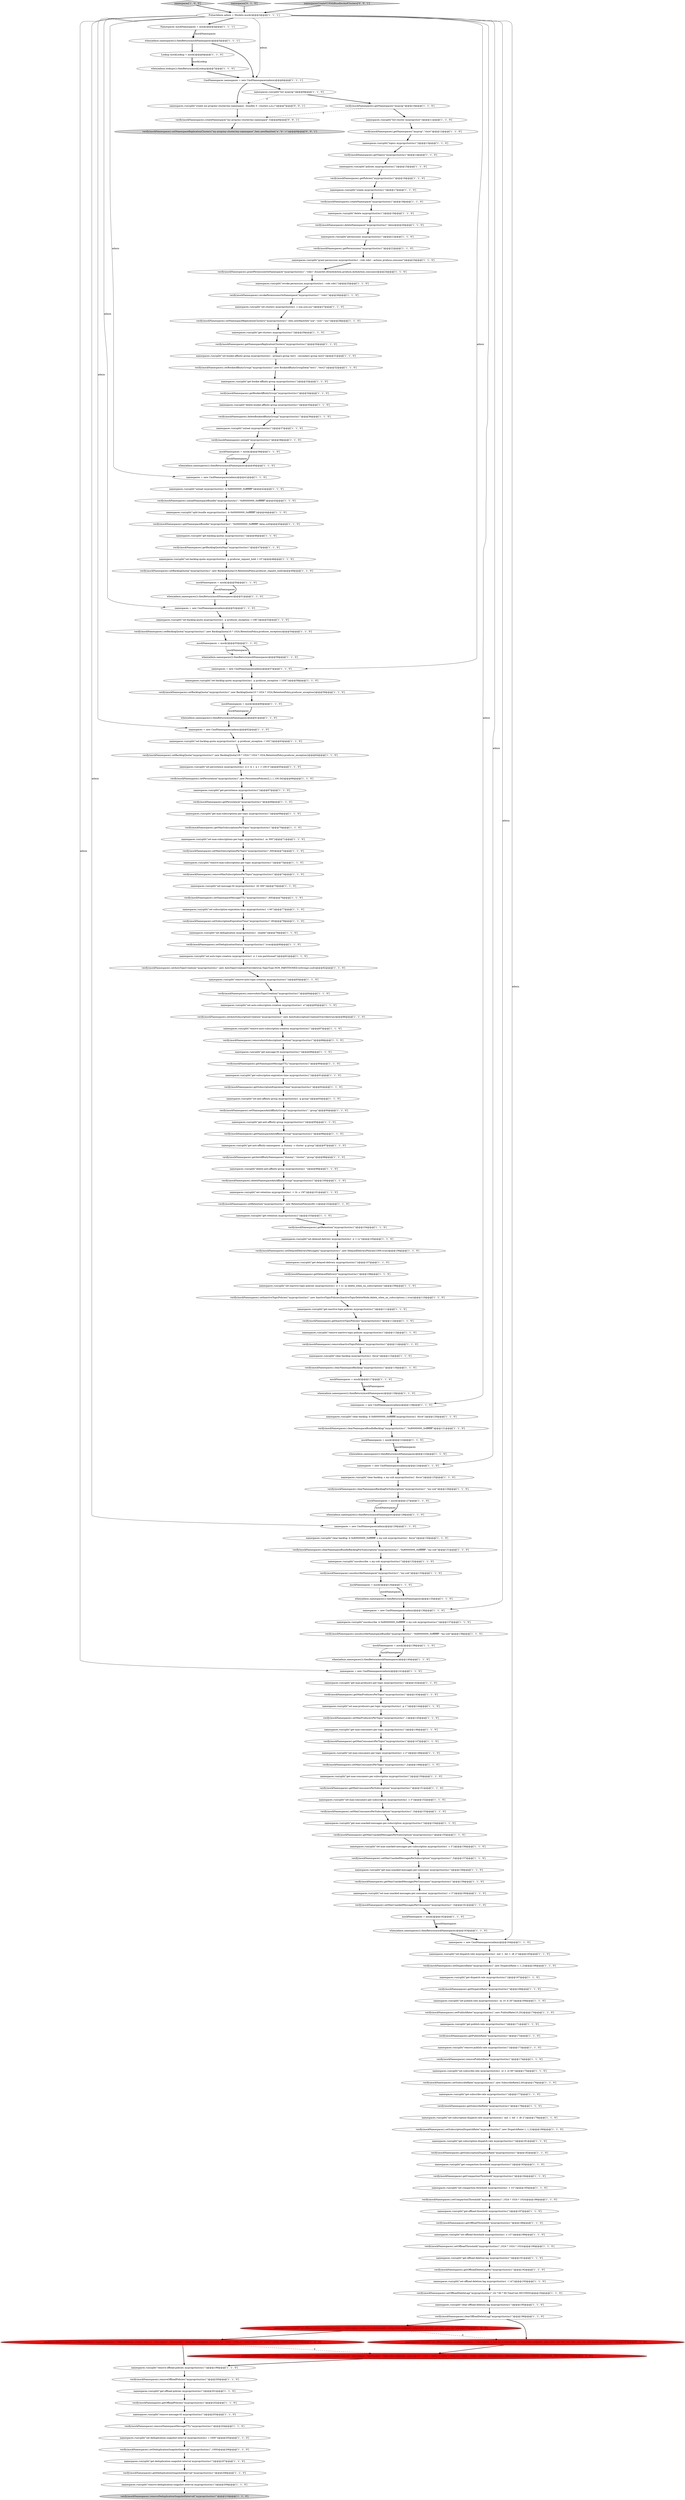 digraph {
39 [style = filled, label = "verify(mockNamespaces).deleteNamespaceAntiAffinityGroup(\"myprop/clust/ns1\")@@@100@@@['1', '1', '0']", fillcolor = white, shape = ellipse image = "AAA0AAABBB1BBB"];
192 [style = filled, label = "verify(mockNamespaces).setMaxUnackedMessagesPerSubscription(\"myprop/clust/ns1\",3)@@@157@@@['1', '1', '0']", fillcolor = white, shape = ellipse image = "AAA0AAABBB1BBB"];
88 [style = filled, label = "namespaces = new CmdNamespaces(admin)@@@62@@@['1', '1', '0']", fillcolor = white, shape = ellipse image = "AAA0AAABBB1BBB"];
92 [style = filled, label = "namespaces['1', '0', '0']", fillcolor = lightgray, shape = diamond image = "AAA0AAABBB1BBB"];
112 [style = filled, label = "verify(mockNamespaces).setMaxConsumersPerSubscription(\"myprop/clust/ns1\",3)@@@153@@@['1', '1', '0']", fillcolor = white, shape = ellipse image = "AAA0AAABBB1BBB"];
91 [style = filled, label = "namespaces.run(split(\"set-persistence myprop/clust/ns1 -e 2 -w 1 -a 1 -r 100.0\"))@@@65@@@['1', '1', '0']", fillcolor = white, shape = ellipse image = "AAA0AAABBB1BBB"];
56 [style = filled, label = "verify(mockNamespaces).getPersistence(\"myprop/clust/ns1\")@@@68@@@['1', '1', '0']", fillcolor = white, shape = ellipse image = "AAA0AAABBB1BBB"];
170 [style = filled, label = "namespaces.run(split(\"get-subscription-dispatch-rate myprop/clust/ns1\"))@@@181@@@['1', '1', '0']", fillcolor = white, shape = ellipse image = "AAA0AAABBB1BBB"];
128 [style = filled, label = "verify(mockNamespaces).setNamespaceMessageTTL(\"myprop/clust/ns1\",300)@@@76@@@['1', '1', '0']", fillcolor = white, shape = ellipse image = "AAA0AAABBB1BBB"];
52 [style = filled, label = "namespaces.run(split(\"get-subscription-expiration-time myprop/clust/ns1\"))@@@91@@@['1', '1', '0']", fillcolor = white, shape = ellipse image = "AAA0AAABBB1BBB"];
108 [style = filled, label = "namespaces.run(split(\"delete myprop/clust/ns1\"))@@@19@@@['1', '1', '0']", fillcolor = white, shape = ellipse image = "AAA0AAABBB1BBB"];
59 [style = filled, label = "when(admin.namespaces()).thenReturn(mockNamespaces)@@@123@@@['1', '1', '0']", fillcolor = white, shape = ellipse image = "AAA0AAABBB1BBB"];
136 [style = filled, label = "namespaces.run(split(\"set-bookie-affinity-group myprop/clust/ns1 --primary-group test1 --secondary-group test2\"))@@@31@@@['1', '1', '0']", fillcolor = white, shape = ellipse image = "AAA0AAABBB1BBB"];
148 [style = filled, label = "namespaces.run(split(\"get-bookie-affinity-group myprop/clust/ns1\"))@@@33@@@['1', '1', '0']", fillcolor = white, shape = ellipse image = "AAA0AAABBB1BBB"];
68 [style = filled, label = "verify(mockNamespaces).deleteBookieAffinityGroup(\"myprop/clust/ns1\")@@@36@@@['1', '1', '0']", fillcolor = white, shape = ellipse image = "AAA0AAABBB1BBB"];
72 [style = filled, label = "verify(mockNamespaces).setBacklogQuota(\"myprop/clust/ns1\",new BacklogQuota(10 * 1024,RetentionPolicy.producer_exception))@@@54@@@['1', '1', '0']", fillcolor = white, shape = ellipse image = "AAA0AAABBB1BBB"];
85 [style = filled, label = "verify(mockNamespaces).setBacklogQuota(\"myprop/clust/ns1\",new BacklogQuota(10 * 1024 * 1024,RetentionPolicy.producer_exception))@@@59@@@['1', '1', '0']", fillcolor = white, shape = ellipse image = "AAA0AAABBB1BBB"];
153 [style = filled, label = "verify(mockNamespaces).removeMaxSubscriptionsPerTopic(\"myprop/clust/ns1\")@@@74@@@['1', '1', '0']", fillcolor = white, shape = ellipse image = "AAA0AAABBB1BBB"];
33 [style = filled, label = "namespaces = new CmdNamespaces(admin)@@@136@@@['1', '1', '0']", fillcolor = white, shape = ellipse image = "AAA0AAABBB1BBB"];
171 [style = filled, label = "namespaces.run(split(\"get-compaction-threshold myprop/clust/ns1\"))@@@183@@@['1', '1', '0']", fillcolor = white, shape = ellipse image = "AAA0AAABBB1BBB"];
20 [style = filled, label = "verify(mockNamespaces).getOffloadDeleteLagMs(\"myprop/clust/ns1\")@@@192@@@['1', '1', '0']", fillcolor = white, shape = ellipse image = "AAA0AAABBB1BBB"];
172 [style = filled, label = "namespaces.run(split(\"get-max-unacked-messages-per-consumer myprop/clust/ns1\"))@@@158@@@['1', '1', '0']", fillcolor = white, shape = ellipse image = "AAA0AAABBB1BBB"];
54 [style = filled, label = "namespaces.run(split(\"set-backlog-quota myprop/clust/ns1 -p producer_exception -l 10G\"))@@@63@@@['1', '1', '0']", fillcolor = white, shape = ellipse image = "AAA0AAABBB1BBB"];
127 [style = filled, label = "verify(mockNamespaces).getBacklogQuotaMap(\"myprop/clust/ns1\")@@@47@@@['1', '1', '0']", fillcolor = white, shape = ellipse image = "AAA0AAABBB1BBB"];
102 [style = filled, label = "namespaces.run(split(\"topics myprop/clust/ns1\"))@@@13@@@['1', '1', '0']", fillcolor = white, shape = ellipse image = "AAA0AAABBB1BBB"];
116 [style = filled, label = "namespaces.run(split(\"remove-max-subscriptions-per-topic myprop/clust/ns1\"))@@@73@@@['1', '1', '0']", fillcolor = white, shape = ellipse image = "AAA0AAABBB1BBB"];
191 [style = filled, label = "verify(mockNamespaces).setAutoSubscriptionCreation(\"myprop/clust/ns1\",new AutoSubscriptionCreationOverride(true))@@@86@@@['1', '1', '0']", fillcolor = white, shape = ellipse image = "AAA0AAABBB1BBB"];
18 [style = filled, label = "namespaces.run(split(\"policies myprop/clust/ns1\"))@@@15@@@['1', '1', '0']", fillcolor = white, shape = ellipse image = "AAA0AAABBB1BBB"];
96 [style = filled, label = "namespaces.run(split(\"get-max-consumers-per-subscription myprop/clust/ns1\"))@@@150@@@['1', '1', '0']", fillcolor = white, shape = ellipse image = "AAA0AAABBB1BBB"];
5 [style = filled, label = "namespaces.run(split(\"list myprop\"))@@@9@@@['1', '1', '0']", fillcolor = white, shape = ellipse image = "AAA0AAABBB1BBB"];
35 [style = filled, label = "namespaces.run(split(\"get-retention myprop/clust/ns1\"))@@@103@@@['1', '1', '0']", fillcolor = white, shape = ellipse image = "AAA0AAABBB1BBB"];
36 [style = filled, label = "verify(mockNamespaces).getInactiveTopicPolicies(\"myprop/clust/ns1\")@@@112@@@['1', '1', '0']", fillcolor = white, shape = ellipse image = "AAA0AAABBB1BBB"];
202 [style = filled, label = "namespaces.run(split(\"set-subscription-dispatch-rate myprop/clust/ns1 -md -1 -bd -1 -dt 2\"))@@@179@@@['1', '1', '0']", fillcolor = white, shape = ellipse image = "AAA0AAABBB1BBB"];
27 [style = filled, label = "namespaces.run(split(\"remove-inactive-topic-policies myprop/clust/ns1\"))@@@113@@@['1', '1', '0']", fillcolor = white, shape = ellipse image = "AAA0AAABBB1BBB"];
83 [style = filled, label = "namespaces.run(split(\"get-anti-affinity-group myprop/clust/ns1\"))@@@95@@@['1', '1', '0']", fillcolor = white, shape = ellipse image = "AAA0AAABBB1BBB"];
124 [style = filled, label = "when(admin.namespaces()).thenReturn(mockNamespaces)@@@56@@@['1', '1', '0']", fillcolor = white, shape = ellipse image = "AAA0AAABBB1BBB"];
97 [style = filled, label = "namespaces.run(split(\"set-deduplication myprop/clust/ns1 --enable\"))@@@79@@@['1', '1', '0']", fillcolor = white, shape = ellipse image = "AAA0AAABBB1BBB"];
120 [style = filled, label = "namespaces.run(split(\"get-offload-deletion-lag myprop/clust/ns1\"))@@@191@@@['1', '1', '0']", fillcolor = white, shape = ellipse image = "AAA0AAABBB1BBB"];
129 [style = filled, label = "verify(mockNamespaces).removeInactiveTopicPolicies(\"myprop/clust/ns1\")@@@114@@@['1', '1', '0']", fillcolor = white, shape = ellipse image = "AAA0AAABBB1BBB"];
184 [style = filled, label = "verify(mockNamespaces).removeOffloadPolicies(\"myprop/clust/ns1\")@@@200@@@['1', '1', '0']", fillcolor = white, shape = ellipse image = "AAA0AAABBB1BBB"];
69 [style = filled, label = "verify(mockNamespaces).setSubscriptionExpirationTime(\"myprop/clust/ns1\",60)@@@78@@@['1', '1', '0']", fillcolor = white, shape = ellipse image = "AAA0AAABBB1BBB"];
90 [style = filled, label = "namespaces.run(split(\"get-clusters myprop/clust/ns1\"))@@@29@@@['1', '1', '0']", fillcolor = white, shape = ellipse image = "AAA0AAABBB1BBB"];
74 [style = filled, label = "namespaces.run(split(\"get-max-producers-per-topic myprop/clust/ns1\"))@@@142@@@['1', '1', '0']", fillcolor = white, shape = ellipse image = "AAA0AAABBB1BBB"];
13 [style = filled, label = "namespaces.run(split(\"remove-publish-rate myprop/clust/ns1\"))@@@173@@@['1', '1', '0']", fillcolor = white, shape = ellipse image = "AAA0AAABBB1BBB"];
179 [style = filled, label = "when(admin.namespaces()).thenReturn(mockNamespaces)@@@163@@@['1', '1', '0']", fillcolor = white, shape = ellipse image = "AAA0AAABBB1BBB"];
86 [style = filled, label = "verify(mockNamespaces).clearNamespaceBacklogForSubscription(\"myprop/clust/ns1\",\"my-sub\")@@@126@@@['1', '1', '0']", fillcolor = white, shape = ellipse image = "AAA0AAABBB1BBB"];
204 [style = filled, label = "mockNamespaces = mock()@@@134@@@['1', '1', '0']", fillcolor = white, shape = ellipse image = "AAA0AAABBB1BBB"];
77 [style = filled, label = "namespaces.run(split(\"set-max-consumers-per-subscription myprop/clust/ns1 -c 3\"))@@@152@@@['1', '1', '0']", fillcolor = white, shape = ellipse image = "AAA0AAABBB1BBB"];
178 [style = filled, label = "verify(mockNamespaces).removeDeduplicationSnapshotInterval(\"myprop/clust/ns1\")@@@210@@@['1', '1', '0']", fillcolor = lightgray, shape = ellipse image = "AAA0AAABBB1BBB"];
145 [style = filled, label = "namespaces.run(split(\"set-max-consumers-per-topic myprop/clust/ns1 -c 2\"))@@@148@@@['1', '1', '0']", fillcolor = white, shape = ellipse image = "AAA0AAABBB1BBB"];
198 [style = filled, label = "verify(mockNamespaces).setInactiveTopicPolicies(\"myprop/clust/ns1\",new InactiveTopicPolicies(InactiveTopicDeleteMode.delete_when_no_subscriptions,1,true))@@@110@@@['1', '1', '0']", fillcolor = white, shape = ellipse image = "AAA0AAABBB1BBB"];
45 [style = filled, label = "mockNamespaces = mock()@@@162@@@['1', '1', '0']", fillcolor = white, shape = ellipse image = "AAA0AAABBB1BBB"];
142 [style = filled, label = "verify(mockNamespaces).setBacklogQuota(\"myprop/clust/ns1\",new BacklogQuota(10l * 1024 * 1024 * 1024,RetentionPolicy.producer_exception))@@@64@@@['1', '1', '0']", fillcolor = white, shape = ellipse image = "AAA0AAABBB1BBB"];
6 [style = filled, label = "namespaces.run(split(\"get-offload-policies myprop/clust/ns1\"))@@@201@@@['1', '1', '0']", fillcolor = white, shape = ellipse image = "AAA0AAABBB1BBB"];
195 [style = filled, label = "namespaces.run(split(\"unload myprop/clust/ns1 -b 0x80000000_0xffffffff\"))@@@42@@@['1', '1', '0']", fillcolor = white, shape = ellipse image = "AAA0AAABBB1BBB"];
98 [style = filled, label = "mockNamespaces = mock()@@@139@@@['1', '1', '0']", fillcolor = white, shape = ellipse image = "AAA0AAABBB1BBB"];
201 [style = filled, label = "verify(mockNamespaces).setOffloadPolicies(\"myprop/clust/ns1\",OffloadPolicies.create(\"aws-s3\",\"test-region\",\"test-bucket\",\"http://test.endpoint\",null,null,32 * 1024 * 1024,5 * 1024 * 1024,10 * 1024 * 1024L,10000L))@@@198@@@['1', '0', '0']", fillcolor = red, shape = ellipse image = "AAA1AAABBB1BBB"];
103 [style = filled, label = "namespaces.run(split(\"get-deduplication-snapshot-interval myprop/clust/ns1\"))@@@207@@@['1', '1', '0']", fillcolor = white, shape = ellipse image = "AAA0AAABBB1BBB"];
122 [style = filled, label = "when(admin.namespaces()).thenReturn(mockNamespaces)@@@5@@@['1', '1', '1']", fillcolor = white, shape = ellipse image = "AAA0AAABBB1BBB"];
53 [style = filled, label = "namespaces.run(split(\"remove-message-ttl myprop/clust/ns1\"))@@@203@@@['1', '1', '0']", fillcolor = white, shape = ellipse image = "AAA0AAABBB1BBB"];
176 [style = filled, label = "namespaces = new CmdNamespaces(admin)@@@119@@@['1', '1', '0']", fillcolor = white, shape = ellipse image = "AAA0AAABBB1BBB"];
180 [style = filled, label = "verify(mockNamespaces).setAutoTopicCreation(\"myprop/clust/ns1\",new AutoTopicCreationOverride(true,TopicType.NON_PARTITIONED.toString(),null))@@@82@@@['1', '1', '0']", fillcolor = white, shape = ellipse image = "AAA0AAABBB1BBB"];
165 [style = filled, label = "verify(mockNamespaces).setOffloadThreshold(\"myprop/clust/ns1\",1024 * 1024 * 1024)@@@190@@@['1', '1', '0']", fillcolor = white, shape = ellipse image = "AAA0AAABBB1BBB"];
173 [style = filled, label = "verify(mockNamespaces).setMaxConsumersPerTopic(\"myprop/clust/ns1\",2)@@@149@@@['1', '1', '0']", fillcolor = white, shape = ellipse image = "AAA0AAABBB1BBB"];
200 [style = filled, label = "namespaces = new CmdNamespaces(admin)@@@57@@@['1', '1', '0']", fillcolor = white, shape = ellipse image = "AAA0AAABBB1BBB"];
146 [style = filled, label = "verify(mockNamespaces).removePublishRate(\"myprop/clust/ns1\")@@@174@@@['1', '1', '0']", fillcolor = white, shape = ellipse image = "AAA0AAABBB1BBB"];
208 [style = filled, label = "verify(mockNamespaces).getTopics(\"myprop/clust/ns1\")@@@14@@@['1', '1', '0']", fillcolor = white, shape = ellipse image = "AAA0AAABBB1BBB"];
23 [style = filled, label = "verify(mockNamespaces).getMaxUnackedMessagesPerConsumer(\"myprop/clust/ns1\")@@@159@@@['1', '1', '0']", fillcolor = white, shape = ellipse image = "AAA0AAABBB1BBB"];
37 [style = filled, label = "when(admin.namespaces()).thenReturn(mockNamespaces)@@@118@@@['1', '1', '0']", fillcolor = white, shape = ellipse image = "AAA0AAABBB1BBB"];
67 [style = filled, label = "namespaces.run(split(\"set-offload-threshold myprop/clust/ns1 -s 1G\"))@@@189@@@['1', '1', '0']", fillcolor = white, shape = ellipse image = "AAA0AAABBB1BBB"];
212 [style = filled, label = "namespaces.run(split(\"create my-prop/my-cluster/my-namespace --bundles 5 --clusters a,b,c\"))@@@7@@@['0', '0', '1']", fillcolor = white, shape = ellipse image = "AAA0AAABBB3BBB"];
70 [style = filled, label = "verify(mockNamespaces).setDispatchRate(\"myprop/clust/ns1\",new DispatchRate(-1,-1,2))@@@166@@@['1', '1', '0']", fillcolor = white, shape = ellipse image = "AAA0AAABBB1BBB"];
186 [style = filled, label = "when(admin.lookups()).thenReturn(mockLookup)@@@7@@@['1', '1', '0']", fillcolor = white, shape = ellipse image = "AAA0AAABBB1BBB"];
2 [style = filled, label = "verify(mockNamespaces).getMaxProducersPerTopic(\"myprop/clust/ns1\")@@@143@@@['1', '1', '0']", fillcolor = white, shape = ellipse image = "AAA0AAABBB1BBB"];
22 [style = filled, label = "namespaces.run(split(\"get-persistence myprop/clust/ns1\"))@@@67@@@['1', '1', '0']", fillcolor = white, shape = ellipse image = "AAA0AAABBB1BBB"];
197 [style = filled, label = "verify(mockNamespaces).getCompactionThreshold(\"myprop/clust/ns1\")@@@184@@@['1', '1', '0']", fillcolor = white, shape = ellipse image = "AAA0AAABBB1BBB"];
7 [style = filled, label = "namespaces.run(split(\"get-offload-threshold myprop/clust/ns1\"))@@@187@@@['1', '1', '0']", fillcolor = white, shape = ellipse image = "AAA0AAABBB1BBB"];
47 [style = filled, label = "namespaces.run(split(\"clear-backlog -b 0x80000000_0xffffffff -s my-sub myprop/clust/ns1 -force\"))@@@130@@@['1', '1', '0']", fillcolor = white, shape = ellipse image = "AAA0AAABBB1BBB"];
40 [style = filled, label = "mockNamespaces = mock()@@@117@@@['1', '1', '0']", fillcolor = white, shape = ellipse image = "AAA0AAABBB1BBB"];
84 [style = filled, label = "namespaces = new CmdNamespaces(admin)@@@141@@@['1', '1', '0']", fillcolor = white, shape = ellipse image = "AAA0AAABBB1BBB"];
34 [style = filled, label = "verify(mockNamespaces).setSubscriptionDispatchRate(\"myprop/clust/ns1\",new DispatchRate(-1,-1,2))@@@180@@@['1', '1', '0']", fillcolor = white, shape = ellipse image = "AAA0AAABBB1BBB"];
76 [style = filled, label = "namespaces.run(split(\"set-clusters myprop/clust/ns1 -c use,usw,usc\"))@@@27@@@['1', '1', '0']", fillcolor = white, shape = ellipse image = "AAA0AAABBB1BBB"];
41 [style = filled, label = "verify(mockNamespaces).unsubscribeNamespaceBundle(\"myprop/clust/ns1\",\"0x80000000_0xffffffff\",\"my-sub\")@@@138@@@['1', '1', '0']", fillcolor = white, shape = ellipse image = "AAA0AAABBB1BBB"];
206 [style = filled, label = "namespaces.run(split(\"get-message-ttl myprop/clust/ns1\"))@@@89@@@['1', '1', '0']", fillcolor = white, shape = ellipse image = "AAA0AAABBB1BBB"];
66 [style = filled, label = "verify(mockNamespaces).setBookieAffinityGroup(\"myprop/clust/ns1\",new BookieAffinityGroupData(\"test1\",\"test2\"))@@@32@@@['1', '1', '0']", fillcolor = white, shape = ellipse image = "AAA0AAABBB1BBB"];
43 [style = filled, label = "namespaces.run(split(\"set-inactive-topic-policies myprop/clust/ns1 -e -t 1s -m delete_when_no_subscriptions\"))@@@109@@@['1', '1', '0']", fillcolor = white, shape = ellipse image = "AAA0AAABBB1BBB"];
42 [style = filled, label = "verify(mockNamespaces).getNamespaceMessageTTL(\"myprop/clust/ns1\")@@@90@@@['1', '1', '0']", fillcolor = white, shape = ellipse image = "AAA0AAABBB1BBB"];
189 [style = filled, label = "namespaces.run(split(\"remove-auto-topic-creation myprop/clust/ns1\"))@@@83@@@['1', '1', '0']", fillcolor = white, shape = ellipse image = "AAA0AAABBB1BBB"];
87 [style = filled, label = "when(admin.namespaces()).thenReturn(mockNamespaces)@@@135@@@['1', '1', '0']", fillcolor = white, shape = ellipse image = "AAA0AAABBB1BBB"];
149 [style = filled, label = "namespaces = new CmdNamespaces(admin)@@@129@@@['1', '1', '0']", fillcolor = white, shape = ellipse image = "AAA0AAABBB1BBB"];
15 [style = filled, label = "verify(mockNamespaces).unsubscribeNamespace(\"myprop/clust/ns1\",\"my-sub\")@@@133@@@['1', '1', '0']", fillcolor = white, shape = ellipse image = "AAA0AAABBB1BBB"];
154 [style = filled, label = "namespaces.run(split(\"get-anti-affinity-namespaces -p dummy -c cluster -g group\"))@@@97@@@['1', '1', '0']", fillcolor = white, shape = ellipse image = "AAA0AAABBB1BBB"];
167 [style = filled, label = "namespaces = new CmdNamespaces(admin)@@@164@@@['1', '1', '0']", fillcolor = white, shape = ellipse image = "AAA0AAABBB1BBB"];
81 [style = filled, label = "verify(mockNamespaces).removeAutoTopicCreation(\"myprop/clust/ns1\")@@@84@@@['1', '1', '0']", fillcolor = white, shape = ellipse image = "AAA0AAABBB1BBB"];
193 [style = filled, label = "verify(mockNamespaces).setMaxSubscriptionsPerTopic(\"myprop/clust/ns1\",300)@@@72@@@['1', '1', '0']", fillcolor = white, shape = ellipse image = "AAA0AAABBB1BBB"];
155 [style = filled, label = "Namespaces mockNamespaces = mock()@@@4@@@['1', '1', '1']", fillcolor = white, shape = ellipse image = "AAA0AAABBB1BBB"];
215 [style = filled, label = "verify(mockNamespaces).setNamespaceReplicationClusters(\"my-prop/my-cluster/my-namespace\",Sets.newHashSet(\"a\",\"b\",\"c\"))@@@9@@@['0', '0', '1']", fillcolor = lightgray, shape = ellipse image = "AAA0AAABBB3BBB"];
119 [style = filled, label = "verify(mockNamespaces).clearNamespaceBundleBacklogForSubscription(\"myprop/clust/ns1\",\"0x80000000_0xffffffff\",\"my-sub\")@@@131@@@['1', '1', '0']", fillcolor = white, shape = ellipse image = "AAA0AAABBB1BBB"];
110 [style = filled, label = "mockNamespaces = mock()@@@122@@@['1', '1', '0']", fillcolor = white, shape = ellipse image = "AAA0AAABBB1BBB"];
159 [style = filled, label = "namespaces.run(split(\"clear-offload-deletion-lag myprop/clust/ns1\"))@@@195@@@['1', '1', '0']", fillcolor = white, shape = ellipse image = "AAA0AAABBB1BBB"];
144 [style = filled, label = "verify(mockNamespaces).setBacklogQuota(\"myprop/clust/ns1\",new BacklogQuota(10,RetentionPolicy.producer_request_hold))@@@49@@@['1', '1', '0']", fillcolor = white, shape = ellipse image = "AAA0AAABBB1BBB"];
109 [style = filled, label = "PulsarAdmin admin = Mockito.mock()@@@3@@@['1', '1', '1']", fillcolor = white, shape = ellipse image = "AAA0AAABBB1BBB"];
44 [style = filled, label = "verify(mockNamespaces).getRetention(\"myprop/clust/ns1\")@@@104@@@['1', '1', '0']", fillcolor = white, shape = ellipse image = "AAA0AAABBB1BBB"];
203 [style = filled, label = "verify(mockNamespaces).getMaxSubscriptionsPerTopic(\"myprop/clust/ns1\")@@@70@@@['1', '1', '0']", fillcolor = white, shape = ellipse image = "AAA0AAABBB1BBB"];
169 [style = filled, label = "namespaces.run(split(\"get-dispatch-rate myprop/clust/ns1\"))@@@167@@@['1', '1', '0']", fillcolor = white, shape = ellipse image = "AAA0AAABBB1BBB"];
28 [style = filled, label = "verify(mockNamespaces).getSubscriptionDispatchRate(\"myprop/clust/ns1\")@@@182@@@['1', '1', '0']", fillcolor = white, shape = ellipse image = "AAA0AAABBB1BBB"];
113 [style = filled, label = "verify(mockNamespaces).getPermissions(\"myprop/clust/ns1\")@@@22@@@['1', '1', '0']", fillcolor = white, shape = ellipse image = "AAA0AAABBB1BBB"];
26 [style = filled, label = "namespaces.run(split(\"set-backlog-quota myprop/clust/ns1 -p producer_exception -l 10K\"))@@@53@@@['1', '1', '0']", fillcolor = white, shape = ellipse image = "AAA0AAABBB1BBB"];
38 [style = filled, label = "namespaces.run(split(\"set-subscribe-rate myprop/clust/ns1 -sr 2 -st 60\"))@@@175@@@['1', '1', '0']", fillcolor = white, shape = ellipse image = "AAA0AAABBB1BBB"];
168 [style = filled, label = "verify(mockNamespaces).setPublishRate(\"myprop/clust/ns1\",new PublishRate(10,20))@@@170@@@['1', '1', '0']", fillcolor = white, shape = ellipse image = "AAA0AAABBB1BBB"];
50 [style = filled, label = "namespaces.run(split(\"set-auto-subscription-creation myprop/clust/ns1 -e\"))@@@85@@@['1', '1', '0']", fillcolor = white, shape = ellipse image = "AAA0AAABBB1BBB"];
126 [style = filled, label = "CmdNamespaces namespaces = new CmdNamespaces(admin)@@@6@@@['1', '1', '1']", fillcolor = white, shape = ellipse image = "AAA0AAABBB1BBB"];
123 [style = filled, label = "namespaces.run(split(\"set-offload-policies myprop/clust/ns1 -r test-region -d aws-s3 -b test-bucket -e http://test.endpoint -mbs 32M -rbs 5M -oat 10M -oae 10s\"))@@@197@@@['1', '0', '0']", fillcolor = red, shape = ellipse image = "AAA1AAABBB1BBB"];
147 [style = filled, label = "mockNamespaces = mock()@@@60@@@['1', '1', '0']", fillcolor = white, shape = ellipse image = "AAA0AAABBB1BBB"];
61 [style = filled, label = "namespaces.run(split(\"revoke-permission myprop/clust/ns1 --role role1\"))@@@25@@@['1', '1', '0']", fillcolor = white, shape = ellipse image = "AAA0AAABBB1BBB"];
49 [style = filled, label = "when(admin.namespaces()).thenReturn(mockNamespaces)@@@40@@@['1', '1', '0']", fillcolor = white, shape = ellipse image = "AAA0AAABBB1BBB"];
111 [style = filled, label = "namespaces.run(split(\"set-max-unacked-messages-per-consumer myprop/clust/ns1 -c 3\"))@@@160@@@['1', '1', '0']", fillcolor = white, shape = ellipse image = "AAA0AAABBB1BBB"];
132 [style = filled, label = "namespaces.run(split(\"set-publish-rate myprop/clust/ns1 -m 10 -b 20\"))@@@169@@@['1', '1', '0']", fillcolor = white, shape = ellipse image = "AAA0AAABBB1BBB"];
141 [style = filled, label = "verify(mockNamespaces).setNamespaceReplicationClusters(\"myprop/clust/ns1\",Sets.newHashSet(\"use\",\"usw\",\"usc\"))@@@28@@@['1', '1', '0']", fillcolor = white, shape = ellipse image = "AAA0AAABBB1BBB"];
9 [style = filled, label = "namespaces.run(split(\"remove-deduplication-snapshot-interval myprop/clust/ns1\"))@@@209@@@['1', '1', '0']", fillcolor = white, shape = ellipse image = "AAA0AAABBB1BBB"];
73 [style = filled, label = "namespaces.run(split(\"split-bundle myprop/clust/ns1 -b 0x00000000_0xffffffff\"))@@@44@@@['1', '1', '0']", fillcolor = white, shape = ellipse image = "AAA0AAABBB1BBB"];
205 [style = filled, label = "mockNamespaces = mock()@@@55@@@['1', '1', '0']", fillcolor = white, shape = ellipse image = "AAA0AAABBB1BBB"];
95 [style = filled, label = "namespaces.run(split(\"remove-auto-subscription-creation myprop/clust/ns1\"))@@@87@@@['1', '1', '0']", fillcolor = white, shape = ellipse image = "AAA0AAABBB1BBB"];
32 [style = filled, label = "when(admin.namespaces()).thenReturn(mockNamespaces)@@@128@@@['1', '1', '0']", fillcolor = white, shape = ellipse image = "AAA0AAABBB1BBB"];
71 [style = filled, label = "verify(mockNamespaces).getPolicies(\"myprop/clust/ns1\")@@@16@@@['1', '1', '0']", fillcolor = white, shape = ellipse image = "AAA0AAABBB1BBB"];
209 [style = filled, label = "namespaces['0', '1', '0']", fillcolor = lightgray, shape = diamond image = "AAA0AAABBB2BBB"];
80 [style = filled, label = "namespaces.run(split(\"remove-offload-policies myprop/clust/ns1\"))@@@199@@@['1', '1', '0']", fillcolor = white, shape = ellipse image = "AAA0AAABBB1BBB"];
4 [style = filled, label = "verify(mockNamespaces).getAntiAffinityNamespaces(\"dummy\",\"cluster\",\"group\")@@@98@@@['1', '1', '0']", fillcolor = white, shape = ellipse image = "AAA0AAABBB1BBB"];
17 [style = filled, label = "namespaces.run(split(\"set-backlog-quota myprop/clust/ns1 -p producer_exception -l 10M\"))@@@58@@@['1', '1', '0']", fillcolor = white, shape = ellipse image = "AAA0AAABBB1BBB"];
55 [style = filled, label = "verify(mockNamespaces).setRetention(\"myprop/clust/ns1\",new RetentionPolicies(60,1))@@@102@@@['1', '1', '0']", fillcolor = white, shape = ellipse image = "AAA0AAABBB1BBB"];
183 [style = filled, label = "namespaces.run(split(\"set-delayed-delivery myprop/clust/ns1 -e -t 1s\"))@@@105@@@['1', '1', '0']", fillcolor = white, shape = ellipse image = "AAA0AAABBB1BBB"];
133 [style = filled, label = "verify(mockNamespaces).removeAutoSubscriptionCreation(\"myprop/clust/ns1\")@@@88@@@['1', '1', '0']", fillcolor = white, shape = ellipse image = "AAA0AAABBB1BBB"];
137 [style = filled, label = "verify(mockNamespaces).getSubscriptionExpirationTime(\"myprop/clust/ns1\")@@@92@@@['1', '1', '0']", fillcolor = white, shape = ellipse image = "AAA0AAABBB1BBB"];
65 [style = filled, label = "namespaces.run(split(\"set-max-unacked-messages-per-subscription myprop/clust/ns1 -c 3\"))@@@156@@@['1', '1', '0']", fillcolor = white, shape = ellipse image = "AAA0AAABBB1BBB"];
60 [style = filled, label = "verify(mockNamespaces).setMaxProducersPerTopic(\"myprop/clust/ns1\",1)@@@145@@@['1', '1', '0']", fillcolor = white, shape = ellipse image = "AAA0AAABBB1BBB"];
78 [style = filled, label = "verify(mockNamespaces).setDeduplicationSnapshotInterval(\"myprop/clust/ns1\",1000)@@@206@@@['1', '1', '0']", fillcolor = white, shape = ellipse image = "AAA0AAABBB1BBB"];
157 [style = filled, label = "verify(mockNamespaces).deleteNamespace(\"myprop/clust/ns1\",false)@@@20@@@['1', '1', '0']", fillcolor = white, shape = ellipse image = "AAA0AAABBB1BBB"];
134 [style = filled, label = "namespaces.run(split(\"set-message-ttl myprop/clust/ns1 -ttl 300\"))@@@75@@@['1', '1', '0']", fillcolor = white, shape = ellipse image = "AAA0AAABBB1BBB"];
207 [style = filled, label = "namespaces.run(split(\"set-backlog-quota myprop/clust/ns1 -p producer_request_hold -l 10\"))@@@48@@@['1', '1', '0']", fillcolor = white, shape = ellipse image = "AAA0AAABBB1BBB"];
164 [style = filled, label = "namespaces = new CmdNamespaces(admin)@@@52@@@['1', '1', '0']", fillcolor = white, shape = ellipse image = "AAA0AAABBB1BBB"];
196 [style = filled, label = "verify(mockNamespaces).setNamespaceAntiAffinityGroup(\"myprop/clust/ns1\",\"group\")@@@94@@@['1', '1', '0']", fillcolor = white, shape = ellipse image = "AAA0AAABBB1BBB"];
135 [style = filled, label = "namespaces.run(split(\"get-subscribe-rate myprop/clust/ns1\"))@@@177@@@['1', '1', '0']", fillcolor = white, shape = ellipse image = "AAA0AAABBB1BBB"];
99 [style = filled, label = "verify(mockNamespaces).setMaxUnackedMessagesPerConsumer(\"myprop/clust/ns1\",3)@@@161@@@['1', '1', '0']", fillcolor = white, shape = ellipse image = "AAA0AAABBB1BBB"];
82 [style = filled, label = "verify(mockNamespaces).splitNamespaceBundle(\"myprop/clust/ns1\",\"0x00000000_0xffffffff\",false,null)@@@45@@@['1', '1', '0']", fillcolor = white, shape = ellipse image = "AAA0AAABBB1BBB"];
181 [style = filled, label = "verify(mockNamespaces).setCompactionThreshold(\"myprop/clust/ns1\",1024 * 1024 * 1024)@@@186@@@['1', '1', '0']", fillcolor = white, shape = ellipse image = "AAA0AAABBB1BBB"];
24 [style = filled, label = "namespaces.run(split(\"delete-anti-affinity-group myprop/clust/ns1 \"))@@@99@@@['1', '1', '0']", fillcolor = white, shape = ellipse image = "AAA0AAABBB1BBB"];
199 [style = filled, label = "Lookup mockLookup = mock()@@@6@@@['1', '1', '0']", fillcolor = white, shape = ellipse image = "AAA0AAABBB1BBB"];
161 [style = filled, label = "verify(mockNamespaces).clearOffloadDeleteLag(\"myprop/clust/ns1\")@@@196@@@['1', '1', '0']", fillcolor = white, shape = ellipse image = "AAA0AAABBB1BBB"];
100 [style = filled, label = "verify(mockNamespaces).getSubscribeRate(\"myprop/clust/ns1\")@@@178@@@['1', '1', '0']", fillcolor = white, shape = ellipse image = "AAA0AAABBB1BBB"];
166 [style = filled, label = "namespaces.run(split(\"unload myprop/clust/ns1\"))@@@37@@@['1', '1', '0']", fillcolor = white, shape = ellipse image = "AAA0AAABBB1BBB"];
12 [style = filled, label = "verify(mockNamespaces).getMaxUnackedMessagesPerSubscription(\"myprop/clust/ns1\")@@@155@@@['1', '1', '0']", fillcolor = white, shape = ellipse image = "AAA0AAABBB1BBB"];
16 [style = filled, label = "verify(mockNamespaces).grantPermissionOnNamespace(\"myprop/clust/ns1\",\"role1\",EnumSet.of(AuthAction.produce,AuthAction.consume))@@@24@@@['1', '1', '0']", fillcolor = white, shape = ellipse image = "AAA0AAABBB1BBB"];
8 [style = filled, label = "mockNamespaces = mock()@@@39@@@['1', '1', '0']", fillcolor = white, shape = ellipse image = "AAA0AAABBB1BBB"];
160 [style = filled, label = "namespaces.run(split(\"get-backlog-quotas myprop/clust/ns1\"))@@@46@@@['1', '1', '0']", fillcolor = white, shape = ellipse image = "AAA0AAABBB1BBB"];
1 [style = filled, label = "verify(mockNamespaces).getMaxConsumersPerTopic(\"myprop/clust/ns1\")@@@147@@@['1', '1', '0']", fillcolor = white, shape = ellipse image = "AAA0AAABBB1BBB"];
117 [style = filled, label = "verify(mockNamespaces).revokePermissionsOnNamespace(\"myprop/clust/ns1\",\"role1\")@@@26@@@['1', '1', '0']", fillcolor = white, shape = ellipse image = "AAA0AAABBB1BBB"];
162 [style = filled, label = "when(admin.namespaces()).thenReturn(mockNamespaces)@@@51@@@['1', '1', '0']", fillcolor = white, shape = ellipse image = "AAA0AAABBB1BBB"];
3 [style = filled, label = "namespaces.run(split(\"set-max-producers-per-topic myprop/clust/ns1 -p 1\"))@@@144@@@['1', '1', '0']", fillcolor = white, shape = ellipse image = "AAA0AAABBB1BBB"];
64 [style = filled, label = "verify(mockNamespaces).clearNamespaceBundleBacklog(\"myprop/clust/ns1\",\"0x80000000_0xffffffff\")@@@121@@@['1', '1', '0']", fillcolor = white, shape = ellipse image = "AAA0AAABBB1BBB"];
79 [style = filled, label = "namespaces.run(split(\"clear-backlog -b 0x80000000_0xffffffff myprop/clust/ns1 -force\"))@@@120@@@['1', '1', '0']", fillcolor = white, shape = ellipse image = "AAA0AAABBB1BBB"];
152 [style = filled, label = "namespaces = new CmdNamespaces(admin)@@@124@@@['1', '1', '0']", fillcolor = white, shape = ellipse image = "AAA0AAABBB1BBB"];
121 [style = filled, label = "namespaces.run(split(\"set-retention myprop/clust/ns1 -t 1h -s 1M\"))@@@101@@@['1', '1', '0']", fillcolor = white, shape = ellipse image = "AAA0AAABBB1BBB"];
188 [style = filled, label = "namespaces.run(split(\"get-max-subscriptions-per-topic myprop/clust/ns1\"))@@@69@@@['1', '1', '0']", fillcolor = white, shape = ellipse image = "AAA0AAABBB1BBB"];
29 [style = filled, label = "namespaces.run(split(\"get-delayed-delivery myprop/clust/ns1\"))@@@107@@@['1', '1', '0']", fillcolor = white, shape = ellipse image = "AAA0AAABBB1BBB"];
30 [style = filled, label = "namespaces.run(split(\"unsubscribe -s my-sub myprop/clust/ns1\"))@@@132@@@['1', '1', '0']", fillcolor = white, shape = ellipse image = "AAA0AAABBB1BBB"];
210 [style = filled, label = "verify(mockNamespaces).setOffloadPolicies(\"myprop/clust/ns1\",OffloadPolicies.create(\"aws-s3\",\"test-region\",\"test-bucket\",\"http://test.endpoint\",null,null,32 * 1024 * 1024,5 * 1024 * 1024,10 * 1024 * 1024L,10000L,OffloadPolicies.OffloadedReadPriority.TIERED_STORAGE_FIRST))@@@198@@@['0', '1', '0']", fillcolor = red, shape = ellipse image = "AAA1AAABBB2BBB"];
182 [style = filled, label = "verify(mockNamespaces).setDeduplicationStatus(\"myprop/clust/ns1\",true)@@@80@@@['1', '1', '0']", fillcolor = white, shape = ellipse image = "AAA0AAABBB1BBB"];
107 [style = filled, label = "verify(mockNamespaces).getMaxConsumersPerSubscription(\"myprop/clust/ns1\")@@@151@@@['1', '1', '0']", fillcolor = white, shape = ellipse image = "AAA0AAABBB1BBB"];
185 [style = filled, label = "verify(mockNamespaces).getOffloadPolicies(\"myprop/clust/ns1\")@@@202@@@['1', '1', '0']", fillcolor = white, shape = ellipse image = "AAA0AAABBB1BBB"];
194 [style = filled, label = "verify(mockNamespaces).getNamespaceAntiAffinityGroup(\"myprop/clust/ns1\")@@@96@@@['1', '1', '0']", fillcolor = white, shape = ellipse image = "AAA0AAABBB1BBB"];
190 [style = filled, label = "namespaces.run(split(\"set-subscription-expiration-time myprop/clust/ns1 -t 60\"))@@@77@@@['1', '1', '0']", fillcolor = white, shape = ellipse image = "AAA0AAABBB1BBB"];
151 [style = filled, label = "namespaces.run(split(\"set-max-subscriptions-per-topic myprop/clust/ns1 -m 300\"))@@@71@@@['1', '1', '0']", fillcolor = white, shape = ellipse image = "AAA0AAABBB1BBB"];
10 [style = filled, label = "verify(mockNamespaces).unloadNamespaceBundle(\"myprop/clust/ns1\",\"0x80000000_0xffffffff\")@@@43@@@['1', '1', '0']", fillcolor = white, shape = ellipse image = "AAA0AAABBB1BBB"];
11 [style = filled, label = "verify(mockNamespaces).getNamespaceReplicationClusters(\"myprop/clust/ns1\")@@@30@@@['1', '1', '0']", fillcolor = white, shape = ellipse image = "AAA0AAABBB1BBB"];
93 [style = filled, label = "verify(mockNamespaces).getDelayedDelivery(\"myprop/clust/ns1\")@@@108@@@['1', '1', '0']", fillcolor = white, shape = ellipse image = "AAA0AAABBB1BBB"];
101 [style = filled, label = "verify(mockNamespaces).setSubscribeRate(\"myprop/clust/ns1\",new SubscribeRate(2,60))@@@176@@@['1', '1', '0']", fillcolor = white, shape = ellipse image = "AAA0AAABBB1BBB"];
158 [style = filled, label = "namespaces.run(split(\"clear-backlog -s my-sub myprop/clust/ns1 -force\"))@@@125@@@['1', '1', '0']", fillcolor = white, shape = ellipse image = "AAA0AAABBB1BBB"];
106 [style = filled, label = "when(admin.namespaces()).thenReturn(mockNamespaces)@@@140@@@['1', '1', '0']", fillcolor = white, shape = ellipse image = "AAA0AAABBB1BBB"];
163 [style = filled, label = "namespaces.run(split(\"set-compaction-threshold myprop/clust/ns1 -t 1G\"))@@@185@@@['1', '1', '0']", fillcolor = white, shape = ellipse image = "AAA0AAABBB1BBB"];
175 [style = filled, label = "verify(mockNamespaces).setOffloadDeleteLag(\"myprop/clust/ns1\",24 * 60 * 60,TimeUnit.SECONDS)@@@194@@@['1', '1', '0']", fillcolor = white, shape = ellipse image = "AAA0AAABBB1BBB"];
214 [style = filled, label = "namespacesCreateV1WithBundlesAndClusters['0', '0', '1']", fillcolor = lightgray, shape = diamond image = "AAA0AAABBB3BBB"];
62 [style = filled, label = "when(admin.namespaces()).thenReturn(mockNamespaces)@@@61@@@['1', '1', '0']", fillcolor = white, shape = ellipse image = "AAA0AAABBB1BBB"];
131 [style = filled, label = "namespaces.run(split(\"set-deduplication-snapshot-interval myprop/clust/ns1 -i 1000\"))@@@205@@@['1', '1', '0']", fillcolor = white, shape = ellipse image = "AAA0AAABBB1BBB"];
48 [style = filled, label = "namespaces.run(split(\"get-max-consumers-per-topic myprop/clust/ns1\"))@@@146@@@['1', '1', '0']", fillcolor = white, shape = ellipse image = "AAA0AAABBB1BBB"];
156 [style = filled, label = "namespaces.run(split(\"permissions myprop/clust/ns1\"))@@@21@@@['1', '1', '0']", fillcolor = white, shape = ellipse image = "AAA0AAABBB1BBB"];
187 [style = filled, label = "verify(mockNamespaces).removeNamespaceMessageTTL(\"myprop/clust/ns1\")@@@204@@@['1', '1', '0']", fillcolor = white, shape = ellipse image = "AAA0AAABBB1BBB"];
118 [style = filled, label = "namespaces.run(split(\"get-inactive-topic-policies myprop/clust/ns1\"))@@@111@@@['1', '1', '0']", fillcolor = white, shape = ellipse image = "AAA0AAABBB1BBB"];
130 [style = filled, label = "verify(mockNamespaces).clearNamespaceBacklog(\"myprop/clust/ns1\")@@@116@@@['1', '1', '0']", fillcolor = white, shape = ellipse image = "AAA0AAABBB1BBB"];
150 [style = filled, label = "verify(mockNamespaces).getPublishRate(\"myprop/clust/ns1\")@@@172@@@['1', '1', '0']", fillcolor = white, shape = ellipse image = "AAA0AAABBB1BBB"];
213 [style = filled, label = "verify(mockNamespaces).createNamespace(\"my-prop/my-cluster/my-namespace\",5)@@@8@@@['0', '0', '1']", fillcolor = white, shape = ellipse image = "AAA0AAABBB3BBB"];
177 [style = filled, label = "verify(mockNamespaces).setPersistence(\"myprop/clust/ns1\",new PersistencePolicies(2,1,1,100.0d))@@@66@@@['1', '1', '0']", fillcolor = white, shape = ellipse image = "AAA0AAABBB1BBB"];
139 [style = filled, label = "mockNamespaces = mock()@@@127@@@['1', '1', '0']", fillcolor = white, shape = ellipse image = "AAA0AAABBB1BBB"];
51 [style = filled, label = "namespaces.run(split(\"get-publish-rate myprop/clust/ns1\"))@@@171@@@['1', '1', '0']", fillcolor = white, shape = ellipse image = "AAA0AAABBB1BBB"];
63 [style = filled, label = "verify(mockNamespaces).createNamespace(\"myprop/clust/ns1\")@@@18@@@['1', '1', '0']", fillcolor = white, shape = ellipse image = "AAA0AAABBB1BBB"];
143 [style = filled, label = "verify(mockNamespaces).getDeduplicationSnapshotInterval(\"myprop/clust/ns1\")@@@208@@@['1', '1', '0']", fillcolor = white, shape = ellipse image = "AAA0AAABBB1BBB"];
19 [style = filled, label = "namespaces.run(split(\"set-auto-topic-creation myprop/clust/ns1 -e -t non-partitioned\"))@@@81@@@['1', '1', '0']", fillcolor = white, shape = ellipse image = "AAA0AAABBB1BBB"];
140 [style = filled, label = "namespaces.run(split(\"delete-bookie-affinity-group myprop/clust/ns1\"))@@@35@@@['1', '1', '0']", fillcolor = white, shape = ellipse image = "AAA0AAABBB1BBB"];
58 [style = filled, label = "namespaces.run(split(\"list-cluster myprop/clust\"))@@@11@@@['1', '1', '0']", fillcolor = white, shape = ellipse image = "AAA0AAABBB1BBB"];
94 [style = filled, label = "namespaces.run(split(\"clear-backlog myprop/clust/ns1 -force\"))@@@115@@@['1', '1', '0']", fillcolor = white, shape = ellipse image = "AAA0AAABBB1BBB"];
138 [style = filled, label = "mockNamespaces = mock()@@@50@@@['1', '1', '0']", fillcolor = white, shape = ellipse image = "AAA0AAABBB1BBB"];
104 [style = filled, label = "verify(mockNamespaces).getNamespaces(\"myprop\")@@@10@@@['1', '1', '0']", fillcolor = white, shape = ellipse image = "AAA0AAABBB1BBB"];
105 [style = filled, label = "verify(mockNamespaces).getOffloadThreshold(\"myprop/clust/ns1\")@@@188@@@['1', '1', '0']", fillcolor = white, shape = ellipse image = "AAA0AAABBB1BBB"];
114 [style = filled, label = "namespaces.run(split(\"get-max-unacked-messages-per-subscription myprop/clust/ns1\"))@@@154@@@['1', '1', '0']", fillcolor = white, shape = ellipse image = "AAA0AAABBB1BBB"];
174 [style = filled, label = "namespaces.run(split(\"set-dispatch-rate myprop/clust/ns1 -md -1 -bd -1 -dt 2\"))@@@165@@@['1', '1', '0']", fillcolor = white, shape = ellipse image = "AAA0AAABBB1BBB"];
25 [style = filled, label = "namespaces.run(split(\"set-anti-affinity-group myprop/clust/ns1 -g group\"))@@@93@@@['1', '1', '0']", fillcolor = white, shape = ellipse image = "AAA0AAABBB1BBB"];
14 [style = filled, label = "verify(mockNamespaces).setDelayedDeliveryMessages(\"myprop/clust/ns1\",new DelayedDeliveryPolicies(1000,true))@@@106@@@['1', '1', '0']", fillcolor = white, shape = ellipse image = "AAA0AAABBB1BBB"];
57 [style = filled, label = "namespaces = new CmdNamespaces(admin)@@@41@@@['1', '1', '0']", fillcolor = white, shape = ellipse image = "AAA0AAABBB1BBB"];
46 [style = filled, label = "namespaces.run(split(\"set-offload-deletion-lag myprop/clust/ns1 -l 1d\"))@@@193@@@['1', '1', '0']", fillcolor = white, shape = ellipse image = "AAA0AAABBB1BBB"];
31 [style = filled, label = "verify(mockNamespaces).getBookieAffinityGroup(\"myprop/clust/ns1\")@@@34@@@['1', '1', '0']", fillcolor = white, shape = ellipse image = "AAA0AAABBB1BBB"];
21 [style = filled, label = "verify(mockNamespaces).unload(\"myprop/clust/ns1\")@@@38@@@['1', '1', '0']", fillcolor = white, shape = ellipse image = "AAA0AAABBB1BBB"];
211 [style = filled, label = "namespaces.run(split(\"set-offload-policies myprop/clust/ns1 -r test-region -d aws-s3 -b test-bucket -e http://test.endpoint -mbs 32M -rbs 5M -oat 10M -oae 10s -orp tiered-storage-first\"))@@@197@@@['0', '1', '0']", fillcolor = red, shape = ellipse image = "AAA1AAABBB2BBB"];
75 [style = filled, label = "verify(mockNamespaces).getNamespaces(\"myprop\",\"clust\")@@@12@@@['1', '1', '0']", fillcolor = white, shape = ellipse image = "AAA0AAABBB1BBB"];
115 [style = filled, label = "verify(mockNamespaces).getDispatchRate(\"myprop/clust/ns1\")@@@168@@@['1', '1', '0']", fillcolor = white, shape = ellipse image = "AAA0AAABBB1BBB"];
125 [style = filled, label = "namespaces.run(split(\"unsubscribe -b 0x80000000_0xffffffff -s my-sub myprop/clust/ns1\"))@@@137@@@['1', '1', '0']", fillcolor = white, shape = ellipse image = "AAA0AAABBB1BBB"];
89 [style = filled, label = "namespaces.run(split(\"create myprop/clust/ns1\"))@@@17@@@['1', '1', '0']", fillcolor = white, shape = ellipse image = "AAA0AAABBB1BBB"];
0 [style = filled, label = "namespaces.run(split(\"grant-permission myprop/clust/ns1 --role role1 --actions produce,consume\"))@@@23@@@['1', '1', '0']", fillcolor = white, shape = ellipse image = "AAA0AAABBB1BBB"];
212->213 [style = bold, label=""];
118->36 [style = bold, label=""];
52->137 [style = bold, label=""];
73->82 [style = bold, label=""];
196->83 [style = bold, label=""];
117->76 [style = bold, label=""];
56->188 [style = bold, label=""];
5->104 [style = bold, label=""];
184->6 [style = bold, label=""];
21->8 [style = bold, label=""];
24->39 [style = bold, label=""];
104->58 [style = bold, label=""];
199->186 [style = solid, label="mockLookup"];
173->96 [style = bold, label=""];
135->100 [style = bold, label=""];
124->200 [style = bold, label=""];
109->155 [style = bold, label=""];
137->25 [style = bold, label=""];
1->145 [style = bold, label=""];
169->115 [style = bold, label=""];
201->80 [style = bold, label=""];
9->178 [style = bold, label=""];
138->162 [style = bold, label=""];
109->126 [style = solid, label="admin"];
74->2 [style = bold, label=""];
6->185 [style = bold, label=""];
5->212 [style = dashed, label="0"];
45->179 [style = solid, label="mockNamespaces"];
193->116 [style = bold, label=""];
53->187 [style = bold, label=""];
157->156 [style = bold, label=""];
50->191 [style = bold, label=""];
38->101 [style = bold, label=""];
54->142 [style = bold, label=""];
109->200 [style = solid, label="admin"];
121->55 [style = bold, label=""];
101->135 [style = bold, label=""];
7->105 [style = bold, label=""];
176->79 [style = bold, label=""];
23->111 [style = bold, label=""];
63->108 [style = bold, label=""];
182->19 [style = bold, label=""];
150->13 [style = bold, label=""];
72->205 [style = bold, label=""];
204->87 [style = bold, label=""];
99->45 [style = bold, label=""];
213->215 [style = bold, label=""];
13->146 [style = bold, label=""];
211->210 [style = bold, label=""];
57->195 [style = bold, label=""];
95->133 [style = bold, label=""];
48->1 [style = bold, label=""];
109->84 [style = solid, label="admin"];
37->176 [style = bold, label=""];
28->171 [style = bold, label=""];
58->75 [style = bold, label=""];
191->95 [style = bold, label=""];
40->37 [style = bold, label=""];
110->59 [style = solid, label="mockNamespaces"];
66->148 [style = bold, label=""];
174->70 [style = bold, label=""];
32->149 [style = bold, label=""];
139->32 [style = solid, label="mockNamespaces"];
187->131 [style = bold, label=""];
172->23 [style = bold, label=""];
110->59 [style = bold, label=""];
109->176 [style = solid, label="admin"];
35->44 [style = bold, label=""];
61->117 [style = bold, label=""];
8->49 [style = solid, label="mockNamespaces"];
155->122 [style = solid, label="mockNamespaces"];
204->87 [style = solid, label="mockNamespaces"];
109->57 [style = solid, label="admin"];
207->144 [style = bold, label=""];
129->94 [style = bold, label=""];
154->4 [style = bold, label=""];
181->7 [style = bold, label=""];
190->69 [style = bold, label=""];
155->122 [style = bold, label=""];
17->85 [style = bold, label=""];
59->152 [style = bold, label=""];
112->114 [style = bold, label=""];
109->152 [style = solid, label="admin"];
131->78 [style = bold, label=""];
71->89 [style = bold, label=""];
43->198 [style = bold, label=""];
89->63 [style = bold, label=""];
170->28 [style = bold, label=""];
60->48 [style = bold, label=""];
108->157 [style = bold, label=""];
194->154 [style = bold, label=""];
109->33 [style = solid, label="admin"];
88->54 [style = bold, label=""];
77->112 [style = bold, label=""];
70->169 [style = bold, label=""];
75->102 [style = bold, label=""];
119->30 [style = bold, label=""];
186->126 [style = bold, label=""];
69->97 [style = bold, label=""];
208->18 [style = bold, label=""];
12->65 [style = bold, label=""];
91->177 [style = bold, label=""];
65->192 [style = bold, label=""];
171->197 [style = bold, label=""];
114->12 [style = bold, label=""];
51->150 [style = bold, label=""];
147->62 [style = bold, label=""];
67->165 [style = bold, label=""];
205->124 [style = solid, label="mockNamespaces"];
197->163 [style = bold, label=""];
158->86 [style = bold, label=""];
116->153 [style = bold, label=""];
105->67 [style = bold, label=""];
85->147 [style = bold, label=""];
132->168 [style = bold, label=""];
200->17 [style = bold, label=""];
195->10 [style = bold, label=""];
164->26 [style = bold, label=""];
55->35 [style = bold, label=""];
90->11 [style = bold, label=""];
33->125 [style = bold, label=""];
100->202 [style = bold, label=""];
41->98 [style = bold, label=""];
109->164 [style = solid, label="admin"];
198->118 [style = bold, label=""];
30->15 [style = bold, label=""];
83->194 [style = bold, label=""];
162->164 [style = bold, label=""];
11->136 [style = bold, label=""];
0->16 [style = bold, label=""];
159->161 [style = bold, label=""];
209->109 [style = bold, label=""];
126->5 [style = bold, label=""];
4->24 [style = bold, label=""];
109->88 [style = solid, label="admin"];
140->68 [style = bold, label=""];
40->37 [style = solid, label="mockNamespaces"];
42->52 [style = bold, label=""];
2->3 [style = bold, label=""];
78->103 [style = bold, label=""];
102->208 [style = bold, label=""];
29->93 [style = bold, label=""];
123->211 [style = dashed, label="0"];
16->61 [style = bold, label=""];
80->184 [style = bold, label=""];
141->90 [style = bold, label=""];
19->180 [style = bold, label=""];
136->66 [style = bold, label=""];
84->74 [style = bold, label=""];
142->91 [style = bold, label=""];
106->84 [style = bold, label=""];
122->199 [style = bold, label=""];
133->206 [style = bold, label=""];
210->80 [style = bold, label=""];
151->193 [style = bold, label=""];
39->121 [style = bold, label=""];
127->207 [style = bold, label=""];
153->134 [style = bold, label=""];
26->72 [style = bold, label=""];
115->132 [style = bold, label=""];
27->129 [style = bold, label=""];
104->213 [style = dashed, label="0"];
144->138 [style = bold, label=""];
109->167 [style = solid, label="admin"];
111->99 [style = bold, label=""];
87->33 [style = bold, label=""];
47->119 [style = bold, label=""];
14->29 [style = bold, label=""];
168->51 [style = bold, label=""];
192->172 [style = bold, label=""];
214->109 [style = bold, label=""];
145->173 [style = bold, label=""];
161->123 [style = bold, label=""];
206->42 [style = bold, label=""];
199->186 [style = bold, label=""];
107->77 [style = bold, label=""];
134->128 [style = bold, label=""];
203->151 [style = bold, label=""];
10->73 [style = bold, label=""];
205->124 [style = bold, label=""];
130->40 [style = bold, label=""];
202->34 [style = bold, label=""];
167->174 [style = bold, label=""];
163->181 [style = bold, label=""];
94->130 [style = bold, label=""];
177->22 [style = bold, label=""];
45->179 [style = bold, label=""];
82->160 [style = bold, label=""];
22->56 [style = bold, label=""];
31->140 [style = bold, label=""];
125->41 [style = bold, label=""];
179->167 [style = bold, label=""];
113->0 [style = bold, label=""];
20->46 [style = bold, label=""];
122->126 [style = bold, label=""];
68->166 [style = bold, label=""];
146->38 [style = bold, label=""];
62->88 [style = bold, label=""];
76->141 [style = bold, label=""];
103->143 [style = bold, label=""];
96->107 [style = bold, label=""];
128->190 [style = bold, label=""];
97->182 [style = bold, label=""];
180->189 [style = bold, label=""];
25->196 [style = bold, label=""];
183->14 [style = bold, label=""];
120->20 [style = bold, label=""];
149->47 [style = bold, label=""];
201->210 [style = dashed, label="0"];
175->159 [style = bold, label=""];
138->162 [style = solid, label="mockNamespaces"];
81->50 [style = bold, label=""];
92->109 [style = bold, label=""];
18->71 [style = bold, label=""];
123->201 [style = bold, label=""];
46->175 [style = bold, label=""];
36->27 [style = bold, label=""];
79->64 [style = bold, label=""];
165->120 [style = bold, label=""];
189->81 [style = bold, label=""];
161->211 [style = bold, label=""];
109->149 [style = solid, label="admin"];
86->139 [style = bold, label=""];
188->203 [style = bold, label=""];
44->183 [style = bold, label=""];
98->106 [style = solid, label="mockNamespaces"];
8->49 [style = bold, label=""];
34->170 [style = bold, label=""];
93->43 [style = bold, label=""];
15->204 [style = bold, label=""];
49->57 [style = bold, label=""];
185->53 [style = bold, label=""];
126->212 [style = bold, label=""];
156->113 [style = bold, label=""];
148->31 [style = bold, label=""];
152->158 [style = bold, label=""];
139->32 [style = bold, label=""];
166->21 [style = bold, label=""];
98->106 [style = bold, label=""];
143->9 [style = bold, label=""];
64->110 [style = bold, label=""];
160->127 [style = bold, label=""];
147->62 [style = solid, label="mockNamespaces"];
3->60 [style = bold, label=""];
}
